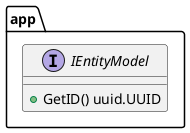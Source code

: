 @startuml IEntityModel

package app {
    interface IEntityModel {
        +GetID() uuid.UUID
    }
}

@enduml
